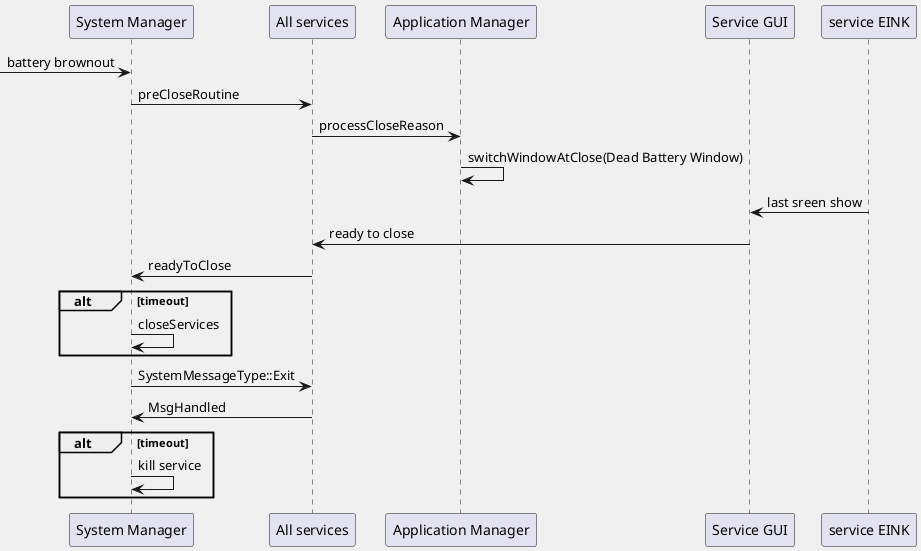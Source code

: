 @startuml
skinparam BackgroundColor F0F0F0

participant "System Manager" as sysmgr
participant "All services" as srv
participant "Application Manager" as appmgr
participant "Service GUI" as gui
participant "service EINK" as eink

-> sysmgr : battery brownout
sysmgr -> srv : preCloseRoutine

srv -> appmgr : processCloseReason
appmgr -> appmgr : switchWindowAtClose(Dead Battery Window)
eink -> gui : last sreen show
gui -> srv : ready to close

srv -> sysmgr : readyToClose
alt timeout
sysmgr -> sysmgr : closeServices
end
sysmgr -> srv : SystemMessageType::Exit
srv -> sysmgr : MsgHandled
alt timeout
sysmgr -> sysmgr : kill service
end

@enduml
